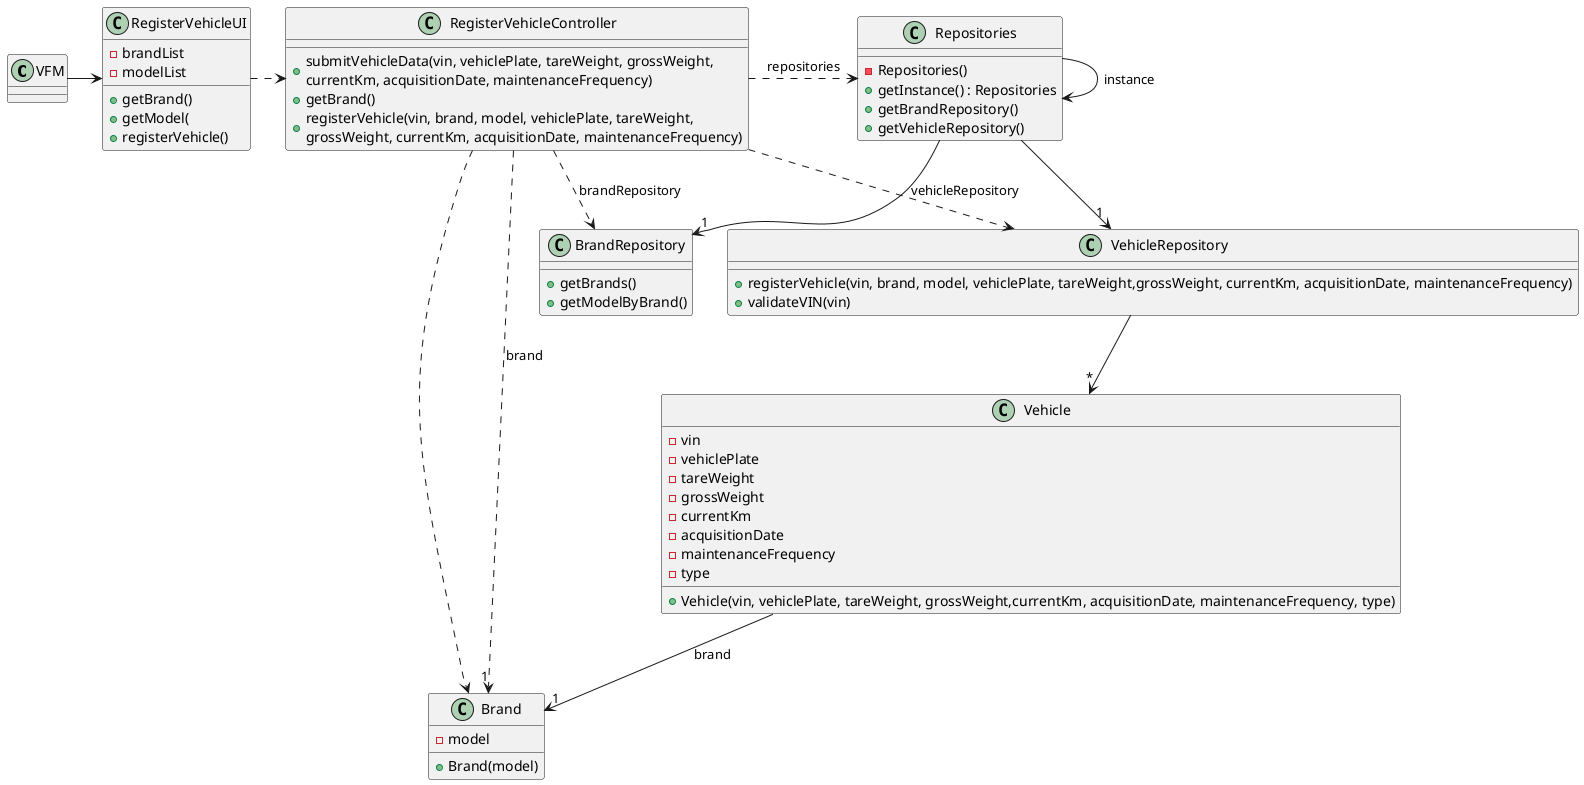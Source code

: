 @startuml
skinparam packageStyle rectangle
skinparam shadowing false
skinparam line type polyline



class VFM {
}

class Vehicle {
    - vin
    - vehiclePlate
    - tareWeight
    - grossWeight
    - currentKm
    - acquisitionDate
    - maintenanceFrequency
    - type

    + Vehicle(vin, vehiclePlate, tareWeight, grossWeight,currentKm, acquisitionDate, maintenanceFrequency, type)
}

class Brand {
    - model
    + Brand(model)
}

class VehicleRepository {
    + registerVehicle(vin, brand, model, vehiclePlate, tareWeight,grossWeight, currentKm, acquisitionDate, maintenanceFrequency)
    + validateVIN(vin)
}

class BrandRepository {
    + getBrands()
    + getModelByBrand()
}

class Repositories {
    - Repositories()
    + getInstance() : Repositories
    + getBrandRepository()
    + getVehicleRepository()
}

class RegisterVehicleController {
    + submitVehicleData(vin, vehiclePlate, tareWeight, grossWeight,\ncurrentKm, acquisitionDate, maintenanceFrequency)
    + getBrand()
    + registerVehicle(vin, brand, model, vehiclePlate, tareWeight,\ngrossWeight, currentKm, acquisitionDate, maintenanceFrequency)
}

class RegisterVehicleUI {
    - brandList
    - modelList
    + getBrand()
    + getModel(
    + registerVehicle()
}

VFM -> RegisterVehicleUI
Repositories -> Repositories : instance

RegisterVehicleUI .> RegisterVehicleController

RegisterVehicleController .> Repositories : repositories

Repositories -> "1" BrandRepository

RegisterVehicleController ..> Brand
RegisterVehicleController ..> VehicleRepository : vehicleRepository
RegisterVehicleController ..> BrandRepository : brandRepository

Repositories --> "1" VehicleRepository

VehicleRepository --> "*" Vehicle

RegisterVehicleController ..> "1" Brand : brand

Vehicle --> "1" Brand : brand

@enduml
